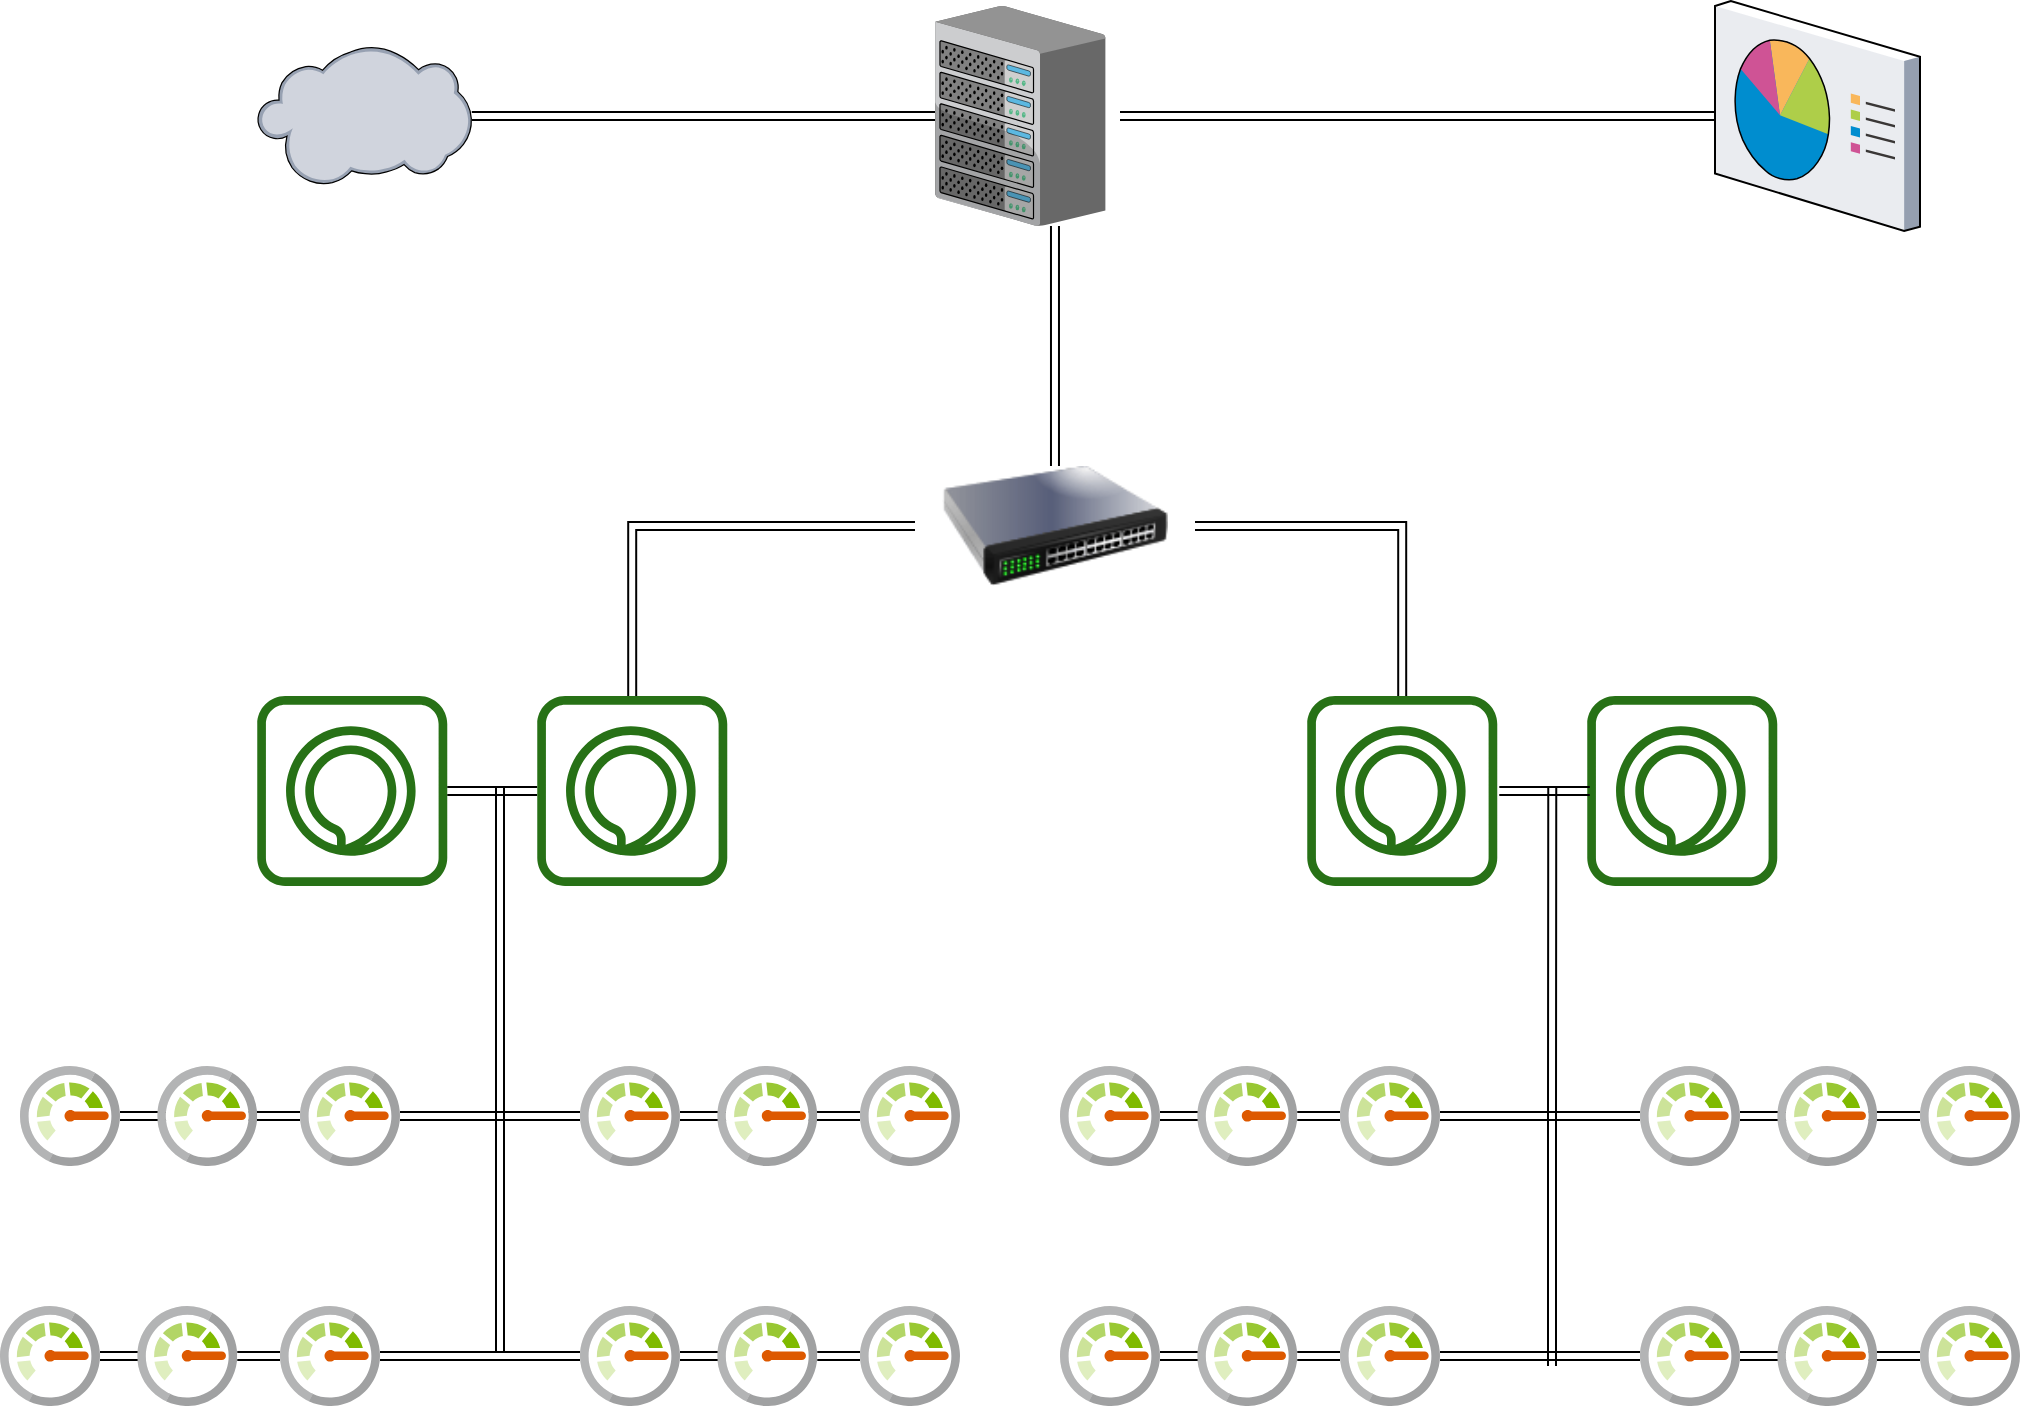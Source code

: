 <mxfile version="14.8.4" type="github">
  <diagram id="l8hXMBHkgcEJcSW0mbfh" name="Page-1">
    <mxGraphModel dx="1660" dy="1456" grid="1" gridSize="10" guides="1" tooltips="1" connect="1" arrows="1" fold="1" page="1" pageScale="1" pageWidth="1169" pageHeight="827" math="0" shadow="0">
      <root>
        <mxCell id="0" />
        <mxCell id="1" parent="0" />
        <mxCell id="C4WJExBouTizfqhgj9jg-47" style="edgeStyle=orthogonalEdgeStyle;shape=link;rounded=0;orthogonalLoop=1;jettySize=auto;html=1;" edge="1" parent="1" source="C4WJExBouTizfqhgj9jg-1" target="C4WJExBouTizfqhgj9jg-3">
          <mxGeometry relative="1" as="geometry" />
        </mxCell>
        <mxCell id="C4WJExBouTizfqhgj9jg-1" value="" style="verticalLabelPosition=bottom;aspect=fixed;html=1;verticalAlign=top;strokeColor=none;align=center;outlineConnect=0;shape=mxgraph.citrix.cloud;" vertex="1" parent="1">
          <mxGeometry x="218.63" y="60" width="107.26" height="70" as="geometry" />
        </mxCell>
        <mxCell id="C4WJExBouTizfqhgj9jg-48" style="edgeStyle=orthogonalEdgeStyle;shape=link;rounded=0;orthogonalLoop=1;jettySize=auto;html=1;" edge="1" parent="1" source="C4WJExBouTizfqhgj9jg-2">
          <mxGeometry relative="1" as="geometry">
            <mxPoint x="650" y="95" as="targetPoint" />
          </mxGeometry>
        </mxCell>
        <mxCell id="C4WJExBouTizfqhgj9jg-2" value="" style="verticalLabelPosition=bottom;aspect=fixed;html=1;verticalAlign=top;strokeColor=none;align=center;outlineConnect=0;shape=mxgraph.citrix.reporting;" vertex="1" parent="1">
          <mxGeometry x="947.5" y="37.5" width="102.5" height="115" as="geometry" />
        </mxCell>
        <mxCell id="C4WJExBouTizfqhgj9jg-3" value="" style="verticalLabelPosition=bottom;aspect=fixed;html=1;verticalAlign=top;strokeColor=none;align=center;outlineConnect=0;shape=mxgraph.citrix.chassis;" vertex="1" parent="1">
          <mxGeometry x="557.5" y="40" width="85.21" height="110" as="geometry" />
        </mxCell>
        <mxCell id="C4WJExBouTizfqhgj9jg-49" style="edgeStyle=orthogonalEdgeStyle;shape=link;rounded=0;orthogonalLoop=1;jettySize=auto;html=1;entryX=0.704;entryY=1;entryDx=0;entryDy=0;entryPerimeter=0;" edge="1" parent="1" source="C4WJExBouTizfqhgj9jg-5" target="C4WJExBouTizfqhgj9jg-3">
          <mxGeometry relative="1" as="geometry" />
        </mxCell>
        <mxCell id="C4WJExBouTizfqhgj9jg-50" style="edgeStyle=orthogonalEdgeStyle;shape=link;rounded=0;orthogonalLoop=1;jettySize=auto;html=1;" edge="1" parent="1" source="C4WJExBouTizfqhgj9jg-5" target="C4WJExBouTizfqhgj9jg-13">
          <mxGeometry relative="1" as="geometry" />
        </mxCell>
        <mxCell id="C4WJExBouTizfqhgj9jg-51" style="edgeStyle=orthogonalEdgeStyle;shape=link;rounded=0;orthogonalLoop=1;jettySize=auto;html=1;" edge="1" parent="1" source="C4WJExBouTizfqhgj9jg-5" target="C4WJExBouTizfqhgj9jg-15">
          <mxGeometry relative="1" as="geometry" />
        </mxCell>
        <mxCell id="C4WJExBouTizfqhgj9jg-5" value="" style="image;html=1;image=img/lib/clip_art/networking/Switch_128x128.png" vertex="1" parent="1">
          <mxGeometry x="547.5" y="270" width="140" height="60" as="geometry" />
        </mxCell>
        <mxCell id="C4WJExBouTizfqhgj9jg-6" value="" style="shape=image;html=1;verticalAlign=top;verticalLabelPosition=bottom;labelBackgroundColor=#ffffff;imageAspect=0;aspect=fixed;image=https://cdn4.iconfinder.com/data/icons/flat-brand-logo-2/512/ge-128.png" vertex="1" parent="1">
          <mxGeometry x="241.13" y="407.5" width="50" height="50" as="geometry" />
        </mxCell>
        <mxCell id="C4WJExBouTizfqhgj9jg-9" value="" style="outlineConnect=0;fontColor=#232F3E;gradientColor=none;fillColor=#277116;strokeColor=none;dashed=0;verticalLabelPosition=bottom;verticalAlign=top;align=center;html=1;fontSize=12;fontStyle=0;aspect=fixed;pointerEvents=1;shape=mxgraph.aws4.alexa_skill;" vertex="1" parent="1">
          <mxGeometry x="218.63" y="385" width="95" height="95" as="geometry" />
        </mxCell>
        <mxCell id="C4WJExBouTizfqhgj9jg-11" value="" style="aspect=fixed;html=1;points=[];align=center;image;fontSize=12;image=img/lib/mscae/Monitor.svg;" vertex="1" parent="1">
          <mxGeometry x="90" y="690" width="50" height="50" as="geometry" />
        </mxCell>
        <mxCell id="C4WJExBouTizfqhgj9jg-12" value="" style="shape=image;html=1;verticalAlign=top;verticalLabelPosition=bottom;labelBackgroundColor=#ffffff;imageAspect=0;aspect=fixed;image=https://cdn4.iconfinder.com/data/icons/flat-brand-logo-2/512/ge-128.png" vertex="1" parent="1">
          <mxGeometry x="381.13" y="407.5" width="50" height="50" as="geometry" />
        </mxCell>
        <mxCell id="C4WJExBouTizfqhgj9jg-44" value="" style="edgeStyle=orthogonalEdgeStyle;rounded=0;orthogonalLoop=1;jettySize=auto;html=1;shape=link;" edge="1" parent="1" source="C4WJExBouTizfqhgj9jg-13" target="C4WJExBouTizfqhgj9jg-9">
          <mxGeometry relative="1" as="geometry" />
        </mxCell>
        <mxCell id="C4WJExBouTizfqhgj9jg-13" value="" style="outlineConnect=0;fontColor=#232F3E;gradientColor=none;fillColor=#277116;strokeColor=none;dashed=0;verticalLabelPosition=bottom;verticalAlign=top;align=center;html=1;fontSize=12;fontStyle=0;aspect=fixed;pointerEvents=1;shape=mxgraph.aws4.alexa_skill;" vertex="1" parent="1">
          <mxGeometry x="358.63" y="385" width="95" height="95" as="geometry" />
        </mxCell>
        <mxCell id="C4WJExBouTizfqhgj9jg-14" value="" style="shape=image;html=1;verticalAlign=top;verticalLabelPosition=bottom;labelBackgroundColor=#ffffff;imageAspect=0;aspect=fixed;image=https://cdn4.iconfinder.com/data/icons/flat-brand-logo-2/512/ge-128.png" vertex="1" parent="1">
          <mxGeometry x="766.13" y="407.5" width="50" height="50" as="geometry" />
        </mxCell>
        <mxCell id="C4WJExBouTizfqhgj9jg-15" value="" style="outlineConnect=0;fontColor=#232F3E;gradientColor=none;fillColor=#277116;strokeColor=none;dashed=0;verticalLabelPosition=bottom;verticalAlign=top;align=center;html=1;fontSize=12;fontStyle=0;aspect=fixed;pointerEvents=1;shape=mxgraph.aws4.alexa_skill;" vertex="1" parent="1">
          <mxGeometry x="743.63" y="385" width="95" height="95" as="geometry" />
        </mxCell>
        <mxCell id="C4WJExBouTizfqhgj9jg-16" value="" style="shape=image;html=1;verticalAlign=top;verticalLabelPosition=bottom;labelBackgroundColor=#ffffff;imageAspect=0;aspect=fixed;image=https://cdn4.iconfinder.com/data/icons/flat-brand-logo-2/512/ge-128.png" vertex="1" parent="1">
          <mxGeometry x="906.13" y="407.5" width="50" height="50" as="geometry" />
        </mxCell>
        <mxCell id="C4WJExBouTizfqhgj9jg-17" value="" style="outlineConnect=0;fontColor=#232F3E;gradientColor=none;fillColor=#277116;strokeColor=none;dashed=0;verticalLabelPosition=bottom;verticalAlign=top;align=center;html=1;fontSize=12;fontStyle=0;aspect=fixed;pointerEvents=1;shape=mxgraph.aws4.alexa_skill;" vertex="1" parent="1">
          <mxGeometry x="883.63" y="385" width="95" height="95" as="geometry" />
        </mxCell>
        <mxCell id="C4WJExBouTizfqhgj9jg-63" value="" style="edgeStyle=orthogonalEdgeStyle;shape=link;rounded=0;orthogonalLoop=1;jettySize=auto;html=1;" edge="1" parent="1" source="C4WJExBouTizfqhgj9jg-18" target="C4WJExBouTizfqhgj9jg-19">
          <mxGeometry relative="1" as="geometry" />
        </mxCell>
        <mxCell id="C4WJExBouTizfqhgj9jg-64" value="" style="edgeStyle=orthogonalEdgeStyle;shape=link;rounded=0;orthogonalLoop=1;jettySize=auto;html=1;" edge="1" parent="1" source="C4WJExBouTizfqhgj9jg-18" target="C4WJExBouTizfqhgj9jg-11">
          <mxGeometry relative="1" as="geometry" />
        </mxCell>
        <mxCell id="C4WJExBouTizfqhgj9jg-18" value="" style="aspect=fixed;html=1;points=[];align=center;image;fontSize=12;image=img/lib/mscae/Monitor.svg;" vertex="1" parent="1">
          <mxGeometry x="158.63" y="690" width="50" height="50" as="geometry" />
        </mxCell>
        <mxCell id="C4WJExBouTizfqhgj9jg-62" value="" style="edgeStyle=orthogonalEdgeStyle;shape=link;rounded=0;orthogonalLoop=1;jettySize=auto;html=1;" edge="1" parent="1" source="C4WJExBouTizfqhgj9jg-19" target="C4WJExBouTizfqhgj9jg-21">
          <mxGeometry relative="1" as="geometry" />
        </mxCell>
        <mxCell id="C4WJExBouTizfqhgj9jg-19" value="" style="aspect=fixed;html=1;points=[];align=center;image;fontSize=12;image=img/lib/mscae/Monitor.svg;" vertex="1" parent="1">
          <mxGeometry x="230" y="690" width="50" height="50" as="geometry" />
        </mxCell>
        <mxCell id="C4WJExBouTizfqhgj9jg-21" value="" style="aspect=fixed;html=1;points=[];align=center;image;fontSize=12;image=img/lib/mscae/Monitor.svg;" vertex="1" parent="1">
          <mxGeometry x="380" y="690" width="50" height="50" as="geometry" />
        </mxCell>
        <mxCell id="C4WJExBouTizfqhgj9jg-60" value="" style="edgeStyle=orthogonalEdgeStyle;shape=link;rounded=0;orthogonalLoop=1;jettySize=auto;html=1;" edge="1" parent="1" source="C4WJExBouTizfqhgj9jg-22" target="C4WJExBouTizfqhgj9jg-21">
          <mxGeometry relative="1" as="geometry" />
        </mxCell>
        <mxCell id="C4WJExBouTizfqhgj9jg-61" value="" style="edgeStyle=orthogonalEdgeStyle;shape=link;rounded=0;orthogonalLoop=1;jettySize=auto;html=1;" edge="1" parent="1" source="C4WJExBouTizfqhgj9jg-22" target="C4WJExBouTizfqhgj9jg-23">
          <mxGeometry relative="1" as="geometry" />
        </mxCell>
        <mxCell id="C4WJExBouTizfqhgj9jg-22" value="" style="aspect=fixed;html=1;points=[];align=center;image;fontSize=12;image=img/lib/mscae/Monitor.svg;" vertex="1" parent="1">
          <mxGeometry x="448.63" y="690" width="50" height="50" as="geometry" />
        </mxCell>
        <mxCell id="C4WJExBouTizfqhgj9jg-23" value="" style="aspect=fixed;html=1;points=[];align=center;image;fontSize=12;image=img/lib/mscae/Monitor.svg;" vertex="1" parent="1">
          <mxGeometry x="520" y="690" width="50" height="50" as="geometry" />
        </mxCell>
        <mxCell id="C4WJExBouTizfqhgj9jg-58" value="" style="edgeStyle=orthogonalEdgeStyle;shape=link;rounded=0;orthogonalLoop=1;jettySize=auto;html=1;" edge="1" parent="1" source="C4WJExBouTizfqhgj9jg-24" target="C4WJExBouTizfqhgj9jg-26">
          <mxGeometry relative="1" as="geometry" />
        </mxCell>
        <mxCell id="C4WJExBouTizfqhgj9jg-24" value="" style="aspect=fixed;html=1;points=[];align=center;image;fontSize=12;image=img/lib/mscae/Monitor.svg;" vertex="1" parent="1">
          <mxGeometry x="100" y="570" width="50" height="50" as="geometry" />
        </mxCell>
        <mxCell id="C4WJExBouTizfqhgj9jg-25" value="" style="aspect=fixed;html=1;points=[];align=center;image;fontSize=12;image=img/lib/mscae/Monitor.svg;" vertex="1" parent="1">
          <mxGeometry x="168.63" y="570" width="50" height="50" as="geometry" />
        </mxCell>
        <mxCell id="C4WJExBouTizfqhgj9jg-57" value="" style="edgeStyle=orthogonalEdgeStyle;shape=link;rounded=0;orthogonalLoop=1;jettySize=auto;html=1;" edge="1" parent="1" source="C4WJExBouTizfqhgj9jg-26" target="C4WJExBouTizfqhgj9jg-25">
          <mxGeometry relative="1" as="geometry" />
        </mxCell>
        <mxCell id="C4WJExBouTizfqhgj9jg-26" value="" style="aspect=fixed;html=1;points=[];align=center;image;fontSize=12;image=img/lib/mscae/Monitor.svg;" vertex="1" parent="1">
          <mxGeometry x="240" y="570" width="50" height="50" as="geometry" />
        </mxCell>
        <mxCell id="C4WJExBouTizfqhgj9jg-52" style="edgeStyle=orthogonalEdgeStyle;shape=link;rounded=0;orthogonalLoop=1;jettySize=auto;html=1;" edge="1" parent="1">
          <mxGeometry relative="1" as="geometry">
            <mxPoint x="340" y="430" as="targetPoint" />
            <mxPoint x="340" y="713" as="sourcePoint" />
            <Array as="points">
              <mxPoint x="340" y="713" />
            </Array>
          </mxGeometry>
        </mxCell>
        <mxCell id="C4WJExBouTizfqhgj9jg-56" style="edgeStyle=orthogonalEdgeStyle;shape=link;rounded=0;orthogonalLoop=1;jettySize=auto;html=1;" edge="1" parent="1" source="C4WJExBouTizfqhgj9jg-27" target="C4WJExBouTizfqhgj9jg-26">
          <mxGeometry relative="1" as="geometry" />
        </mxCell>
        <mxCell id="C4WJExBouTizfqhgj9jg-59" value="" style="edgeStyle=orthogonalEdgeStyle;shape=link;rounded=0;orthogonalLoop=1;jettySize=auto;html=1;" edge="1" parent="1" source="C4WJExBouTizfqhgj9jg-27" target="C4WJExBouTizfqhgj9jg-29">
          <mxGeometry relative="1" as="geometry" />
        </mxCell>
        <mxCell id="C4WJExBouTizfqhgj9jg-27" value="" style="aspect=fixed;html=1;points=[];align=center;image;fontSize=12;image=img/lib/mscae/Monitor.svg;" vertex="1" parent="1">
          <mxGeometry x="380" y="570" width="50" height="50" as="geometry" />
        </mxCell>
        <mxCell id="C4WJExBouTizfqhgj9jg-28" value="" style="aspect=fixed;html=1;points=[];align=center;image;fontSize=12;image=img/lib/mscae/Monitor.svg;" vertex="1" parent="1">
          <mxGeometry x="448.63" y="570" width="50" height="50" as="geometry" />
        </mxCell>
        <mxCell id="C4WJExBouTizfqhgj9jg-29" value="" style="aspect=fixed;html=1;points=[];align=center;image;fontSize=12;image=img/lib/mscae/Monitor.svg;" vertex="1" parent="1">
          <mxGeometry x="520" y="570" width="50" height="50" as="geometry" />
        </mxCell>
        <mxCell id="C4WJExBouTizfqhgj9jg-30" value="" style="aspect=fixed;html=1;points=[];align=center;image;fontSize=12;image=img/lib/mscae/Monitor.svg;" vertex="1" parent="1">
          <mxGeometry x="620" y="570" width="50" height="50" as="geometry" />
        </mxCell>
        <mxCell id="C4WJExBouTizfqhgj9jg-68" value="" style="edgeStyle=orthogonalEdgeStyle;shape=link;rounded=0;orthogonalLoop=1;jettySize=auto;html=1;" edge="1" parent="1" source="C4WJExBouTizfqhgj9jg-31" target="C4WJExBouTizfqhgj9jg-30">
          <mxGeometry relative="1" as="geometry" />
        </mxCell>
        <mxCell id="C4WJExBouTizfqhgj9jg-31" value="" style="aspect=fixed;html=1;points=[];align=center;image;fontSize=12;image=img/lib/mscae/Monitor.svg;" vertex="1" parent="1">
          <mxGeometry x="688.63" y="570" width="50" height="50" as="geometry" />
        </mxCell>
        <mxCell id="C4WJExBouTizfqhgj9jg-67" value="" style="edgeStyle=orthogonalEdgeStyle;shape=link;rounded=0;orthogonalLoop=1;jettySize=auto;html=1;" edge="1" parent="1" source="C4WJExBouTizfqhgj9jg-32" target="C4WJExBouTizfqhgj9jg-31">
          <mxGeometry relative="1" as="geometry" />
        </mxCell>
        <mxCell id="C4WJExBouTizfqhgj9jg-32" value="" style="aspect=fixed;html=1;points=[];align=center;image;fontSize=12;image=img/lib/mscae/Monitor.svg;" vertex="1" parent="1">
          <mxGeometry x="760" y="570" width="50" height="50" as="geometry" />
        </mxCell>
        <mxCell id="C4WJExBouTizfqhgj9jg-33" value="" style="aspect=fixed;html=1;points=[];align=center;image;fontSize=12;image=img/lib/mscae/Monitor.svg;" vertex="1" parent="1">
          <mxGeometry x="620" y="690" width="50" height="50" as="geometry" />
        </mxCell>
        <mxCell id="C4WJExBouTizfqhgj9jg-69" value="" style="edgeStyle=orthogonalEdgeStyle;shape=link;rounded=0;orthogonalLoop=1;jettySize=auto;html=1;" edge="1" parent="1" source="C4WJExBouTizfqhgj9jg-34" target="C4WJExBouTizfqhgj9jg-33">
          <mxGeometry relative="1" as="geometry" />
        </mxCell>
        <mxCell id="C4WJExBouTizfqhgj9jg-70" value="" style="edgeStyle=orthogonalEdgeStyle;shape=link;rounded=0;orthogonalLoop=1;jettySize=auto;html=1;" edge="1" parent="1" source="C4WJExBouTizfqhgj9jg-34" target="C4WJExBouTizfqhgj9jg-35">
          <mxGeometry relative="1" as="geometry" />
        </mxCell>
        <mxCell id="C4WJExBouTizfqhgj9jg-34" value="" style="aspect=fixed;html=1;points=[];align=center;image;fontSize=12;image=img/lib/mscae/Monitor.svg;" vertex="1" parent="1">
          <mxGeometry x="688.63" y="690" width="50" height="50" as="geometry" />
        </mxCell>
        <mxCell id="C4WJExBouTizfqhgj9jg-71" value="" style="edgeStyle=orthogonalEdgeStyle;shape=link;rounded=0;orthogonalLoop=1;jettySize=auto;html=1;" edge="1" parent="1" source="C4WJExBouTizfqhgj9jg-35" target="C4WJExBouTizfqhgj9jg-39">
          <mxGeometry relative="1" as="geometry" />
        </mxCell>
        <mxCell id="C4WJExBouTizfqhgj9jg-35" value="" style="aspect=fixed;html=1;points=[];align=center;image;fontSize=12;image=img/lib/mscae/Monitor.svg;" vertex="1" parent="1">
          <mxGeometry x="760" y="690" width="50" height="50" as="geometry" />
        </mxCell>
        <mxCell id="C4WJExBouTizfqhgj9jg-55" value="" style="edgeStyle=orthogonalEdgeStyle;shape=link;rounded=0;orthogonalLoop=1;jettySize=auto;html=1;" edge="1" parent="1" source="C4WJExBouTizfqhgj9jg-36" target="C4WJExBouTizfqhgj9jg-32">
          <mxGeometry relative="1" as="geometry" />
        </mxCell>
        <mxCell id="C4WJExBouTizfqhgj9jg-66" value="" style="edgeStyle=orthogonalEdgeStyle;shape=link;rounded=0;orthogonalLoop=1;jettySize=auto;html=1;" edge="1" parent="1" source="C4WJExBouTizfqhgj9jg-36" target="C4WJExBouTizfqhgj9jg-38">
          <mxGeometry relative="1" as="geometry" />
        </mxCell>
        <mxCell id="C4WJExBouTizfqhgj9jg-36" value="" style="aspect=fixed;html=1;points=[];align=center;image;fontSize=12;image=img/lib/mscae/Monitor.svg;" vertex="1" parent="1">
          <mxGeometry x="910" y="570" width="50" height="50" as="geometry" />
        </mxCell>
        <mxCell id="C4WJExBouTizfqhgj9jg-37" value="" style="aspect=fixed;html=1;points=[];align=center;image;fontSize=12;image=img/lib/mscae/Monitor.svg;" vertex="1" parent="1">
          <mxGeometry x="978.63" y="570" width="50" height="50" as="geometry" />
        </mxCell>
        <mxCell id="C4WJExBouTizfqhgj9jg-38" value="" style="aspect=fixed;html=1;points=[];align=center;image;fontSize=12;image=img/lib/mscae/Monitor.svg;" vertex="1" parent="1">
          <mxGeometry x="1050" y="570" width="50" height="50" as="geometry" />
        </mxCell>
        <mxCell id="C4WJExBouTizfqhgj9jg-65" value="" style="edgeStyle=orthogonalEdgeStyle;shape=link;rounded=0;orthogonalLoop=1;jettySize=auto;html=1;" edge="1" parent="1" source="C4WJExBouTizfqhgj9jg-39" target="C4WJExBouTizfqhgj9jg-41">
          <mxGeometry relative="1" as="geometry" />
        </mxCell>
        <mxCell id="C4WJExBouTizfqhgj9jg-39" value="" style="aspect=fixed;html=1;points=[];align=center;image;fontSize=12;image=img/lib/mscae/Monitor.svg;" vertex="1" parent="1">
          <mxGeometry x="910" y="690" width="50" height="50" as="geometry" />
        </mxCell>
        <mxCell id="C4WJExBouTizfqhgj9jg-40" value="" style="aspect=fixed;html=1;points=[];align=center;image;fontSize=12;image=img/lib/mscae/Monitor.svg;" vertex="1" parent="1">
          <mxGeometry x="978.63" y="690" width="50" height="50" as="geometry" />
        </mxCell>
        <mxCell id="C4WJExBouTizfqhgj9jg-41" value="" style="aspect=fixed;html=1;points=[];align=center;image;fontSize=12;image=img/lib/mscae/Monitor.svg;" vertex="1" parent="1">
          <mxGeometry x="1050" y="690" width="50" height="50" as="geometry" />
        </mxCell>
        <mxCell id="C4WJExBouTizfqhgj9jg-53" value="" style="edgeStyle=orthogonalEdgeStyle;rounded=0;orthogonalLoop=1;jettySize=auto;html=1;shape=link;" edge="1" parent="1">
          <mxGeometry relative="1" as="geometry">
            <mxPoint x="884.878" y="432.5" as="sourcePoint" />
            <mxPoint x="839.642" y="432.5" as="targetPoint" />
          </mxGeometry>
        </mxCell>
        <mxCell id="C4WJExBouTizfqhgj9jg-54" style="edgeStyle=orthogonalEdgeStyle;shape=link;rounded=0;orthogonalLoop=1;jettySize=auto;html=1;" edge="1" parent="1">
          <mxGeometry relative="1" as="geometry">
            <mxPoint x="866.13" y="430" as="targetPoint" />
            <mxPoint x="866" y="720" as="sourcePoint" />
            <Array as="points">
              <mxPoint x="866.13" y="595" />
            </Array>
          </mxGeometry>
        </mxCell>
      </root>
    </mxGraphModel>
  </diagram>
</mxfile>
